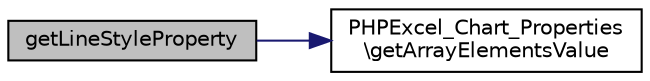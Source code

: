 digraph "getLineStyleProperty"
{
  edge [fontname="Helvetica",fontsize="10",labelfontname="Helvetica",labelfontsize="10"];
  node [fontname="Helvetica",fontsize="10",shape=record];
  rankdir="LR";
  Node30 [label="getLineStyleProperty",height=0.2,width=0.4,color="black", fillcolor="grey75", style="filled", fontcolor="black"];
  Node30 -> Node31 [color="midnightblue",fontsize="10",style="solid",fontname="Helvetica"];
  Node31 [label="PHPExcel_Chart_Properties\l\\getArrayElementsValue",height=0.2,width=0.4,color="black", fillcolor="white", style="filled",URL="$class_p_h_p_excel___chart___properties.html#adaf498ed0dc568e032e1663ae4297cb7"];
}
